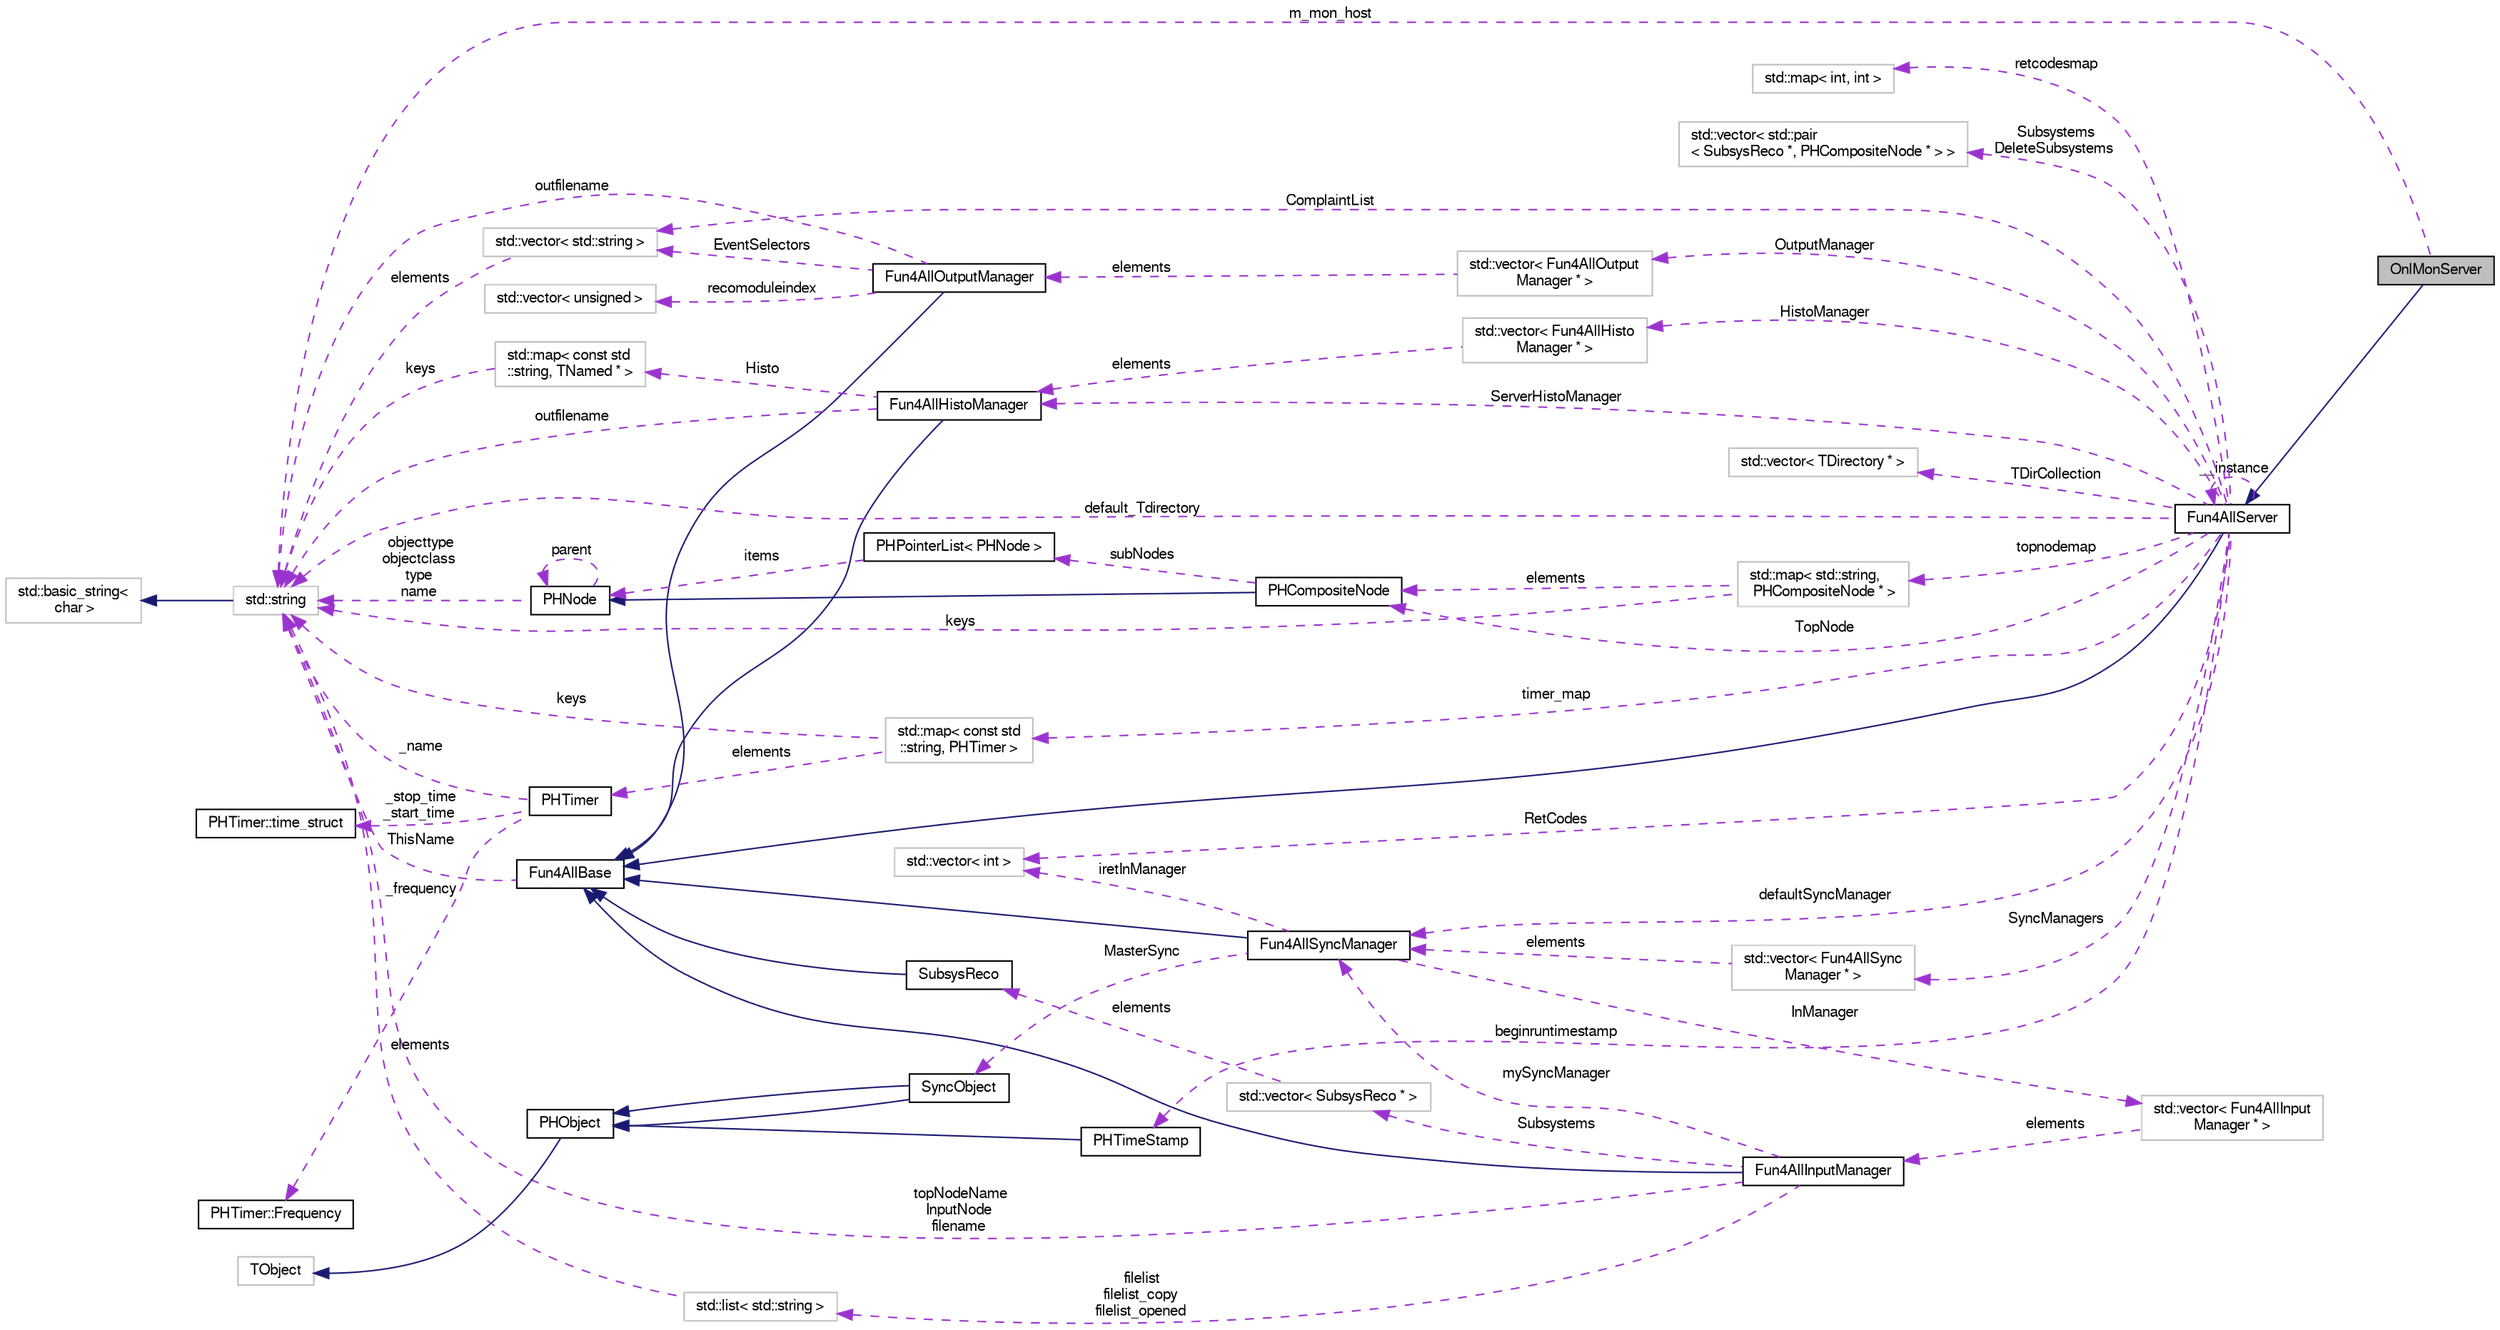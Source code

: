 digraph "OnlMonServer"
{
  bgcolor="transparent";
  edge [fontname="FreeSans",fontsize="10",labelfontname="FreeSans",labelfontsize="10"];
  node [fontname="FreeSans",fontsize="10",shape=record];
  rankdir="LR";
  Node1 [label="OnlMonServer",height=0.2,width=0.4,color="black", fillcolor="grey75", style="filled" fontcolor="black"];
  Node2 -> Node1 [dir="back",color="midnightblue",fontsize="10",style="solid",fontname="FreeSans"];
  Node2 [label="Fun4AllServer",height=0.2,width=0.4,color="black",URL="$da/d29/classFun4AllServer.html"];
  Node3 -> Node2 [dir="back",color="midnightblue",fontsize="10",style="solid",fontname="FreeSans"];
  Node3 [label="Fun4AllBase",height=0.2,width=0.4,color="black",URL="$d5/dec/classFun4AllBase.html"];
  Node4 -> Node3 [dir="back",color="darkorchid3",fontsize="10",style="dashed",label=" ThisName" ,fontname="FreeSans"];
  Node4 [label="std::string",height=0.2,width=0.4,color="grey75",tooltip="STL class. "];
  Node5 -> Node4 [dir="back",color="midnightblue",fontsize="10",style="solid",fontname="FreeSans"];
  Node5 [label="std::basic_string\<\l char \>",height=0.2,width=0.4,color="grey75",tooltip="STL class. "];
  Node6 -> Node2 [dir="back",color="darkorchid3",fontsize="10",style="dashed",label=" topnodemap" ,fontname="FreeSans"];
  Node6 [label="std::map\< std::string,\l PHCompositeNode * \>",height=0.2,width=0.4,color="grey75"];
  Node4 -> Node6 [dir="back",color="darkorchid3",fontsize="10",style="dashed",label=" keys" ,fontname="FreeSans"];
  Node7 -> Node6 [dir="back",color="darkorchid3",fontsize="10",style="dashed",label=" elements" ,fontname="FreeSans"];
  Node7 [label="PHCompositeNode",height=0.2,width=0.4,color="black",URL="$d5/dca/classPHCompositeNode.html"];
  Node8 -> Node7 [dir="back",color="midnightblue",fontsize="10",style="solid",fontname="FreeSans"];
  Node8 [label="PHNode",height=0.2,width=0.4,color="black",URL="$dc/d82/classPHNode.html"];
  Node8 -> Node8 [dir="back",color="darkorchid3",fontsize="10",style="dashed",label=" parent" ,fontname="FreeSans"];
  Node4 -> Node8 [dir="back",color="darkorchid3",fontsize="10",style="dashed",label=" objecttype\nobjectclass\ntype\nname" ,fontname="FreeSans"];
  Node9 -> Node7 [dir="back",color="darkorchid3",fontsize="10",style="dashed",label=" subNodes" ,fontname="FreeSans"];
  Node9 [label="PHPointerList\< PHNode \>",height=0.2,width=0.4,color="black",URL="$d6/d86/classPHPointerList.html"];
  Node8 -> Node9 [dir="back",color="darkorchid3",fontsize="10",style="dashed",label=" items" ,fontname="FreeSans"];
  Node10 -> Node2 [dir="back",color="darkorchid3",fontsize="10",style="dashed",label=" SyncManagers" ,fontname="FreeSans"];
  Node10 [label="std::vector\< Fun4AllSync\lManager * \>",height=0.2,width=0.4,color="grey75"];
  Node11 -> Node10 [dir="back",color="darkorchid3",fontsize="10",style="dashed",label=" elements" ,fontname="FreeSans"];
  Node11 [label="Fun4AllSyncManager",height=0.2,width=0.4,color="black",URL="$dd/ded/classFun4AllSyncManager.html"];
  Node3 -> Node11 [dir="back",color="midnightblue",fontsize="10",style="solid",fontname="FreeSans"];
  Node12 -> Node11 [dir="back",color="darkorchid3",fontsize="10",style="dashed",label=" InManager" ,fontname="FreeSans"];
  Node12 [label="std::vector\< Fun4AllInput\lManager * \>",height=0.2,width=0.4,color="grey75"];
  Node13 -> Node12 [dir="back",color="darkorchid3",fontsize="10",style="dashed",label=" elements" ,fontname="FreeSans"];
  Node13 [label="Fun4AllInputManager",height=0.2,width=0.4,color="black",URL="$d4/da9/classFun4AllInputManager.html"];
  Node3 -> Node13 [dir="back",color="midnightblue",fontsize="10",style="solid",fontname="FreeSans"];
  Node14 -> Node13 [dir="back",color="darkorchid3",fontsize="10",style="dashed",label=" Subsystems" ,fontname="FreeSans"];
  Node14 [label="std::vector\< SubsysReco * \>",height=0.2,width=0.4,color="grey75"];
  Node15 -> Node14 [dir="back",color="darkorchid3",fontsize="10",style="dashed",label=" elements" ,fontname="FreeSans"];
  Node15 [label="SubsysReco",height=0.2,width=0.4,color="black",URL="$d0/d32/classSubsysReco.html"];
  Node3 -> Node15 [dir="back",color="midnightblue",fontsize="10",style="solid",fontname="FreeSans"];
  Node11 -> Node13 [dir="back",color="darkorchid3",fontsize="10",style="dashed",label=" mySyncManager" ,fontname="FreeSans"];
  Node4 -> Node13 [dir="back",color="darkorchid3",fontsize="10",style="dashed",label=" topNodeName\nInputNode\nfilename" ,fontname="FreeSans"];
  Node16 -> Node13 [dir="back",color="darkorchid3",fontsize="10",style="dashed",label=" filelist\nfilelist_copy\nfilelist_opened" ,fontname="FreeSans"];
  Node16 [label="std::list\< std::string \>",height=0.2,width=0.4,color="grey75"];
  Node4 -> Node16 [dir="back",color="darkorchid3",fontsize="10",style="dashed",label=" elements" ,fontname="FreeSans"];
  Node17 -> Node11 [dir="back",color="darkorchid3",fontsize="10",style="dashed",label=" MasterSync" ,fontname="FreeSans"];
  Node17 [label="SyncObject",height=0.2,width=0.4,color="black",URL="$de/dbb/classSyncObject.html"];
  Node18 -> Node17 [dir="back",color="midnightblue",fontsize="10",style="solid",fontname="FreeSans"];
  Node18 [label="PHObject",height=0.2,width=0.4,color="black",URL="$d9/d24/classPHObject.html"];
  Node19 -> Node18 [dir="back",color="midnightblue",fontsize="10",style="solid",fontname="FreeSans"];
  Node19 [label="TObject",height=0.2,width=0.4,color="grey75"];
  Node18 -> Node17 [dir="back",color="midnightblue",fontsize="10",style="solid",fontname="FreeSans"];
  Node20 -> Node11 [dir="back",color="darkorchid3",fontsize="10",style="dashed",label=" iretInManager" ,fontname="FreeSans"];
  Node20 [label="std::vector\< int \>",height=0.2,width=0.4,color="grey75"];
  Node21 -> Node2 [dir="back",color="darkorchid3",fontsize="10",style="dashed",label=" retcodesmap" ,fontname="FreeSans"];
  Node21 [label="std::map\< int, int \>",height=0.2,width=0.4,color="grey75"];
  Node22 -> Node2 [dir="back",color="darkorchid3",fontsize="10",style="dashed",label=" beginruntimestamp" ,fontname="FreeSans"];
  Node22 [label="PHTimeStamp",height=0.2,width=0.4,color="black",URL="$da/dc2/classPHTimeStamp.html"];
  Node18 -> Node22 [dir="back",color="midnightblue",fontsize="10",style="solid",fontname="FreeSans"];
  Node23 -> Node2 [dir="back",color="darkorchid3",fontsize="10",style="dashed",label=" timer_map" ,fontname="FreeSans"];
  Node23 [label="std::map\< const std\l::string, PHTimer \>",height=0.2,width=0.4,color="grey75"];
  Node4 -> Node23 [dir="back",color="darkorchid3",fontsize="10",style="dashed",label=" keys" ,fontname="FreeSans"];
  Node24 -> Node23 [dir="back",color="darkorchid3",fontsize="10",style="dashed",label=" elements" ,fontname="FreeSans"];
  Node24 [label="PHTimer",height=0.2,width=0.4,color="black",URL="$d0/d5e/classPHTimer.html",tooltip="high precision timer "];
  Node25 -> Node24 [dir="back",color="darkorchid3",fontsize="10",style="dashed",label=" _stop_time\n_start_time" ,fontname="FreeSans"];
  Node25 [label="PHTimer::time_struct",height=0.2,width=0.4,color="black",URL="$dc/d23/structPHTimer_1_1time__struct.html",tooltip="used to store high precision time using two integers "];
  Node26 -> Node24 [dir="back",color="darkorchid3",fontsize="10",style="dashed",label=" _frequency" ,fontname="FreeSans"];
  Node26 [label="PHTimer::Frequency",height=0.2,width=0.4,color="black",URL="$d2/db1/classPHTimer_1_1Frequency.html",tooltip="internal frequency read from cpu information file "];
  Node4 -> Node24 [dir="back",color="darkorchid3",fontsize="10",style="dashed",label=" _name" ,fontname="FreeSans"];
  Node27 -> Node2 [dir="back",color="darkorchid3",fontsize="10",style="dashed",label=" OutputManager" ,fontname="FreeSans"];
  Node27 [label="std::vector\< Fun4AllOutput\lManager * \>",height=0.2,width=0.4,color="grey75"];
  Node28 -> Node27 [dir="back",color="darkorchid3",fontsize="10",style="dashed",label=" elements" ,fontname="FreeSans"];
  Node28 [label="Fun4AllOutputManager",height=0.2,width=0.4,color="black",URL="$d8/d77/classFun4AllOutputManager.html"];
  Node3 -> Node28 [dir="back",color="midnightblue",fontsize="10",style="solid",fontname="FreeSans"];
  Node29 -> Node28 [dir="back",color="darkorchid3",fontsize="10",style="dashed",label=" recomoduleindex" ,fontname="FreeSans"];
  Node29 [label="std::vector\< unsigned \>",height=0.2,width=0.4,color="grey75"];
  Node4 -> Node28 [dir="back",color="darkorchid3",fontsize="10",style="dashed",label=" outfilename" ,fontname="FreeSans"];
  Node30 -> Node28 [dir="back",color="darkorchid3",fontsize="10",style="dashed",label=" EventSelectors" ,fontname="FreeSans"];
  Node30 [label="std::vector\< std::string \>",height=0.2,width=0.4,color="grey75"];
  Node4 -> Node30 [dir="back",color="darkorchid3",fontsize="10",style="dashed",label=" elements" ,fontname="FreeSans"];
  Node31 -> Node2 [dir="back",color="darkorchid3",fontsize="10",style="dashed",label=" Subsystems\nDeleteSubsystems" ,fontname="FreeSans"];
  Node31 [label="std::vector\< std::pair\l\< SubsysReco *, PHCompositeNode * \> \>",height=0.2,width=0.4,color="grey75"];
  Node32 -> Node2 [dir="back",color="darkorchid3",fontsize="10",style="dashed",label=" TDirCollection" ,fontname="FreeSans"];
  Node32 [label="std::vector\< TDirectory * \>",height=0.2,width=0.4,color="grey75"];
  Node11 -> Node2 [dir="back",color="darkorchid3",fontsize="10",style="dashed",label=" defaultSyncManager" ,fontname="FreeSans"];
  Node4 -> Node2 [dir="back",color="darkorchid3",fontsize="10",style="dashed",label=" default_Tdirectory" ,fontname="FreeSans"];
  Node33 -> Node2 [dir="back",color="darkorchid3",fontsize="10",style="dashed",label=" HistoManager" ,fontname="FreeSans"];
  Node33 [label="std::vector\< Fun4AllHisto\lManager * \>",height=0.2,width=0.4,color="grey75"];
  Node34 -> Node33 [dir="back",color="darkorchid3",fontsize="10",style="dashed",label=" elements" ,fontname="FreeSans"];
  Node34 [label="Fun4AllHistoManager",height=0.2,width=0.4,color="black",URL="$d3/d96/classFun4AllHistoManager.html"];
  Node3 -> Node34 [dir="back",color="midnightblue",fontsize="10",style="solid",fontname="FreeSans"];
  Node4 -> Node34 [dir="back",color="darkorchid3",fontsize="10",style="dashed",label=" outfilename" ,fontname="FreeSans"];
  Node35 -> Node34 [dir="back",color="darkorchid3",fontsize="10",style="dashed",label=" Histo" ,fontname="FreeSans"];
  Node35 [label="std::map\< const std\l::string, TNamed * \>",height=0.2,width=0.4,color="grey75"];
  Node4 -> Node35 [dir="back",color="darkorchid3",fontsize="10",style="dashed",label=" keys" ,fontname="FreeSans"];
  Node20 -> Node2 [dir="back",color="darkorchid3",fontsize="10",style="dashed",label=" RetCodes" ,fontname="FreeSans"];
  Node7 -> Node2 [dir="back",color="darkorchid3",fontsize="10",style="dashed",label=" TopNode" ,fontname="FreeSans"];
  Node30 -> Node2 [dir="back",color="darkorchid3",fontsize="10",style="dashed",label=" ComplaintList" ,fontname="FreeSans"];
  Node2 -> Node2 [dir="back",color="darkorchid3",fontsize="10",style="dashed",label=" __instance" ,fontname="FreeSans"];
  Node34 -> Node2 [dir="back",color="darkorchid3",fontsize="10",style="dashed",label=" ServerHistoManager" ,fontname="FreeSans"];
  Node4 -> Node1 [dir="back",color="darkorchid3",fontsize="10",style="dashed",label=" m_mon_host" ,fontname="FreeSans"];
}
